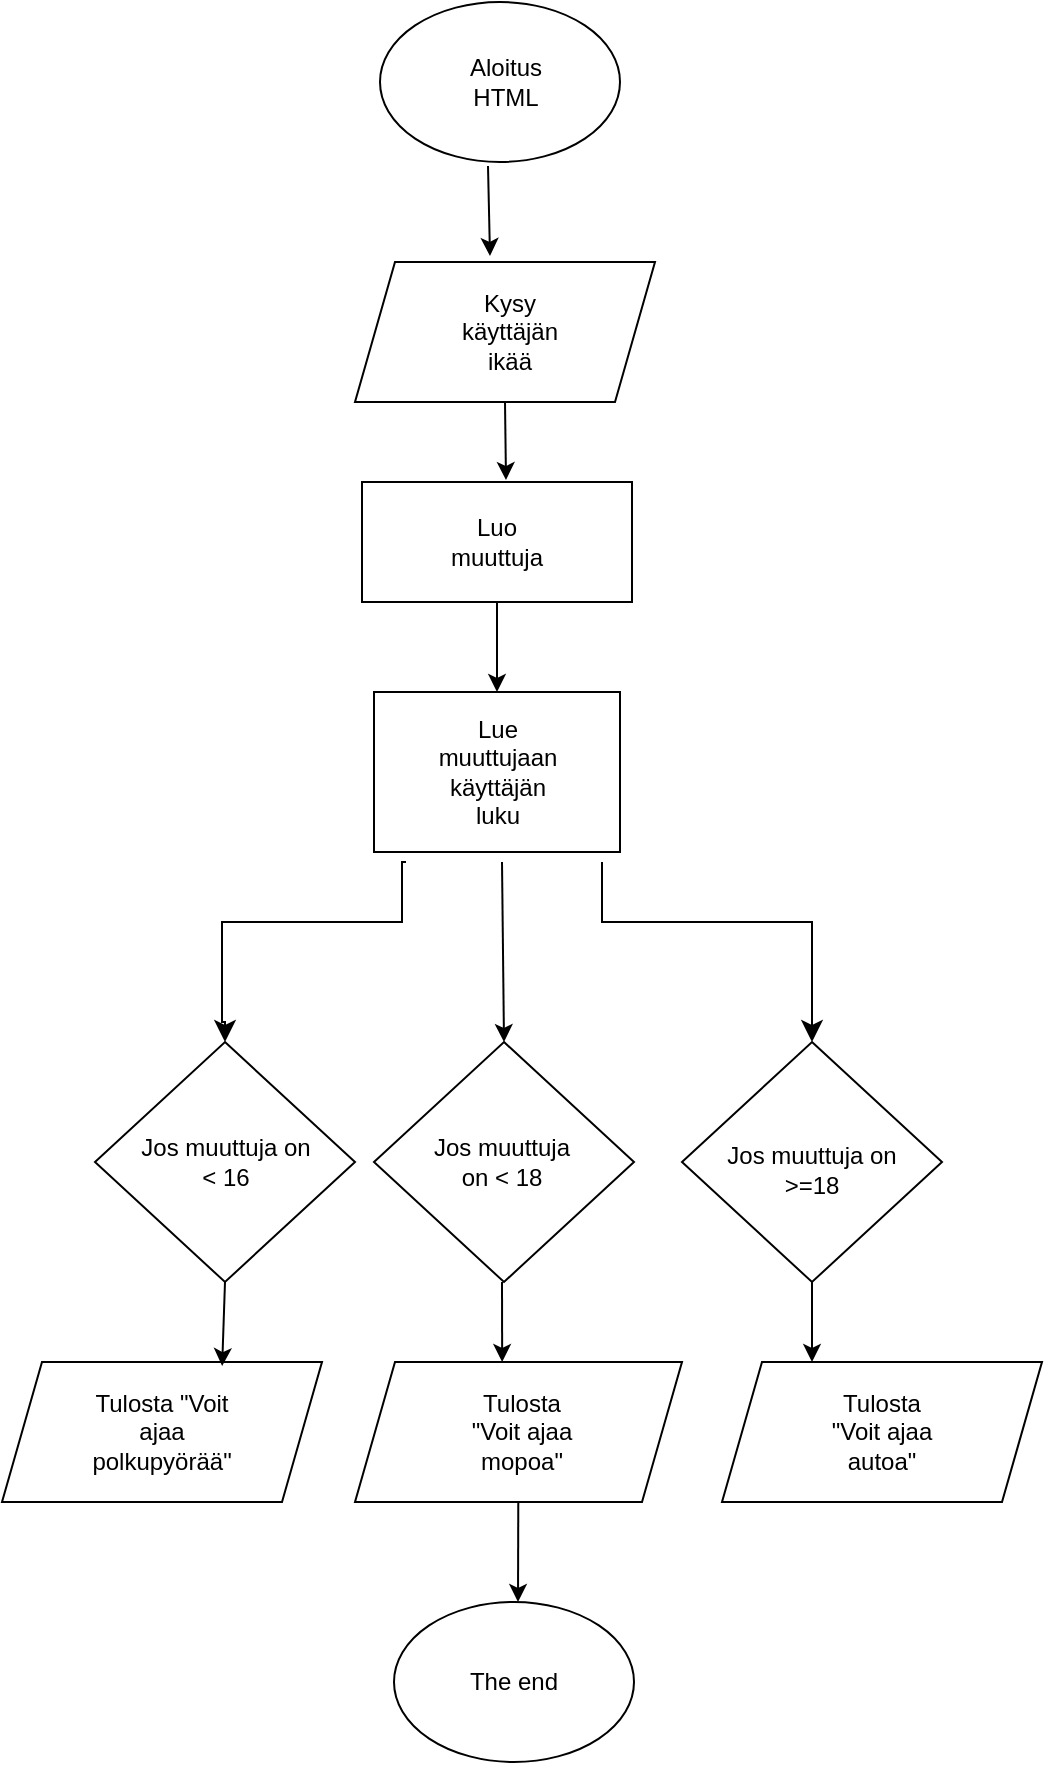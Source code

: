 <mxfile version="24.8.3">
  <diagram name="Sivu-1" id="LoDhr9hqAamY20WkS82y">
    <mxGraphModel dx="2074" dy="1095" grid="1" gridSize="10" guides="1" tooltips="1" connect="1" arrows="1" fold="1" page="1" pageScale="1" pageWidth="827" pageHeight="1169" math="0" shadow="0">
      <root>
        <mxCell id="0" />
        <mxCell id="1" parent="0" />
        <mxCell id="S9cgAQlEjRBFlRxogQdh-1" value="" style="ellipse;whiteSpace=wrap;html=1;" vertex="1" parent="1">
          <mxGeometry x="319" y="50" width="120" height="80" as="geometry" />
        </mxCell>
        <mxCell id="S9cgAQlEjRBFlRxogQdh-2" value="Aloitus HTML" style="text;html=1;align=center;verticalAlign=middle;whiteSpace=wrap;rounded=0;" vertex="1" parent="1">
          <mxGeometry x="351.5" y="75" width="60" height="30" as="geometry" />
        </mxCell>
        <mxCell id="S9cgAQlEjRBFlRxogQdh-3" value="" style="shape=parallelogram;perimeter=parallelogramPerimeter;whiteSpace=wrap;html=1;fixedSize=1;" vertex="1" parent="1">
          <mxGeometry x="306.5" y="180" width="150" height="70" as="geometry" />
        </mxCell>
        <mxCell id="S9cgAQlEjRBFlRxogQdh-4" value="Kysy käyttäjän ikää" style="text;html=1;align=center;verticalAlign=middle;whiteSpace=wrap;rounded=0;" vertex="1" parent="1">
          <mxGeometry x="354" y="200" width="60" height="30" as="geometry" />
        </mxCell>
        <mxCell id="S9cgAQlEjRBFlRxogQdh-5" value="&lt;div&gt;Luo &lt;br&gt;&lt;/div&gt;&lt;div&gt;muuttuja&lt;br&gt;&lt;/div&gt;" style="rounded=0;whiteSpace=wrap;html=1;" vertex="1" parent="1">
          <mxGeometry x="310" y="290" width="135" height="60" as="geometry" />
        </mxCell>
        <mxCell id="S9cgAQlEjRBFlRxogQdh-6" value="" style="rounded=0;whiteSpace=wrap;html=1;" vertex="1" parent="1">
          <mxGeometry x="316" y="395" width="123" height="80" as="geometry" />
        </mxCell>
        <mxCell id="S9cgAQlEjRBFlRxogQdh-7" value="Lue muuttujaan käyttäjän luku" style="text;html=1;align=center;verticalAlign=middle;whiteSpace=wrap;rounded=0;" vertex="1" parent="1">
          <mxGeometry x="347.5" y="420" width="60" height="30" as="geometry" />
        </mxCell>
        <mxCell id="S9cgAQlEjRBFlRxogQdh-9" value="" style="rhombus;whiteSpace=wrap;html=1;" vertex="1" parent="1">
          <mxGeometry x="176.5" y="570" width="130" height="120" as="geometry" />
        </mxCell>
        <mxCell id="S9cgAQlEjRBFlRxogQdh-11" value="&lt;div&gt;Jos muuttuja on &lt;br&gt;&lt;/div&gt;&lt;div&gt;&amp;lt; 16&lt;br&gt;&lt;/div&gt;" style="text;html=1;align=center;verticalAlign=middle;whiteSpace=wrap;rounded=0;" vertex="1" parent="1">
          <mxGeometry x="191.5" y="593.75" width="100" height="72.5" as="geometry" />
        </mxCell>
        <mxCell id="S9cgAQlEjRBFlRxogQdh-12" value="" style="rhombus;whiteSpace=wrap;html=1;" vertex="1" parent="1">
          <mxGeometry x="316" y="570" width="130" height="120" as="geometry" />
        </mxCell>
        <mxCell id="S9cgAQlEjRBFlRxogQdh-13" value="Jos muuttuja on &amp;lt; 18" style="text;html=1;align=center;verticalAlign=middle;whiteSpace=wrap;rounded=0;" vertex="1" parent="1">
          <mxGeometry x="340" y="615" width="80" height="30" as="geometry" />
        </mxCell>
        <mxCell id="S9cgAQlEjRBFlRxogQdh-14" style="edgeStyle=orthogonalEdgeStyle;rounded=0;orthogonalLoop=1;jettySize=auto;html=1;exitX=0.5;exitY=1;exitDx=0;exitDy=0;" edge="1" parent="1" source="S9cgAQlEjRBFlRxogQdh-12" target="S9cgAQlEjRBFlRxogQdh-12">
          <mxGeometry relative="1" as="geometry" />
        </mxCell>
        <mxCell id="S9cgAQlEjRBFlRxogQdh-15" value="" style="rhombus;whiteSpace=wrap;html=1;" vertex="1" parent="1">
          <mxGeometry x="470" y="570" width="130" height="120" as="geometry" />
        </mxCell>
        <mxCell id="S9cgAQlEjRBFlRxogQdh-16" value="Jos muuttuja on &amp;gt;=18" style="text;html=1;align=center;verticalAlign=middle;whiteSpace=wrap;rounded=0;" vertex="1" parent="1">
          <mxGeometry x="490" y="593.75" width="90" height="80" as="geometry" />
        </mxCell>
        <mxCell id="S9cgAQlEjRBFlRxogQdh-26" value="" style="shape=parallelogram;perimeter=parallelogramPerimeter;whiteSpace=wrap;html=1;fixedSize=1;" vertex="1" parent="1">
          <mxGeometry x="130" y="730" width="160" height="70" as="geometry" />
        </mxCell>
        <mxCell id="S9cgAQlEjRBFlRxogQdh-27" value="" style="shape=parallelogram;perimeter=parallelogramPerimeter;whiteSpace=wrap;html=1;fixedSize=1;" vertex="1" parent="1">
          <mxGeometry x="306.5" y="730" width="163.5" height="70" as="geometry" />
        </mxCell>
        <mxCell id="S9cgAQlEjRBFlRxogQdh-28" value="" style="shape=parallelogram;perimeter=parallelogramPerimeter;whiteSpace=wrap;html=1;fixedSize=1;" vertex="1" parent="1">
          <mxGeometry x="490" y="730" width="160" height="70" as="geometry" />
        </mxCell>
        <mxCell id="S9cgAQlEjRBFlRxogQdh-29" value="Tulosta &quot;Voit ajaa polkupyörää&quot;" style="text;html=1;align=center;verticalAlign=middle;whiteSpace=wrap;rounded=0;" vertex="1" parent="1">
          <mxGeometry x="180" y="750" width="60" height="30" as="geometry" />
        </mxCell>
        <mxCell id="S9cgAQlEjRBFlRxogQdh-32" value="Tulosta &quot;Voit ajaa mopoa&quot;" style="text;html=1;align=center;verticalAlign=middle;whiteSpace=wrap;rounded=0;" vertex="1" parent="1">
          <mxGeometry x="360" y="750" width="60" height="30" as="geometry" />
        </mxCell>
        <mxCell id="S9cgAQlEjRBFlRxogQdh-33" value="Tulosta &quot;Voit ajaa autoa&quot;" style="text;html=1;align=center;verticalAlign=middle;whiteSpace=wrap;rounded=0;" vertex="1" parent="1">
          <mxGeometry x="540" y="750" width="60" height="30" as="geometry" />
        </mxCell>
        <mxCell id="S9cgAQlEjRBFlRxogQdh-38" value="" style="ellipse;whiteSpace=wrap;html=1;" vertex="1" parent="1">
          <mxGeometry x="326" y="850" width="120" height="80" as="geometry" />
        </mxCell>
        <mxCell id="S9cgAQlEjRBFlRxogQdh-39" value="The end" style="text;html=1;align=center;verticalAlign=middle;whiteSpace=wrap;rounded=0;" vertex="1" parent="1">
          <mxGeometry x="356" y="875" width="60" height="30" as="geometry" />
        </mxCell>
        <mxCell id="S9cgAQlEjRBFlRxogQdh-41" value="" style="edgeStyle=none;orthogonalLoop=1;jettySize=auto;html=1;rounded=0;exitX=0.5;exitY=1;exitDx=0;exitDy=0;" edge="1" parent="1" source="S9cgAQlEjRBFlRxogQdh-3">
          <mxGeometry width="100" relative="1" as="geometry">
            <mxPoint x="390" y="260" as="sourcePoint" />
            <mxPoint x="382" y="289" as="targetPoint" />
            <Array as="points" />
          </mxGeometry>
        </mxCell>
        <mxCell id="S9cgAQlEjRBFlRxogQdh-44" value="" style="edgeStyle=none;orthogonalLoop=1;jettySize=auto;html=1;rounded=0;exitX=0.5;exitY=1;exitDx=0;exitDy=0;entryX=0.5;entryY=0;entryDx=0;entryDy=0;" edge="1" parent="1" source="S9cgAQlEjRBFlRxogQdh-5" target="S9cgAQlEjRBFlRxogQdh-6">
          <mxGeometry width="100" relative="1" as="geometry">
            <mxPoint x="320" y="370" as="sourcePoint" />
            <mxPoint x="420" y="370" as="targetPoint" />
            <Array as="points" />
          </mxGeometry>
        </mxCell>
        <mxCell id="S9cgAQlEjRBFlRxogQdh-48" value="" style="edgeStyle=none;orthogonalLoop=1;jettySize=auto;html=1;rounded=0;exitX=0.45;exitY=1.025;exitDx=0;exitDy=0;exitPerimeter=0;entryX=0.45;entryY=-0.043;entryDx=0;entryDy=0;entryPerimeter=0;" edge="1" parent="1" source="S9cgAQlEjRBFlRxogQdh-1" target="S9cgAQlEjRBFlRxogQdh-3">
          <mxGeometry width="100" relative="1" as="geometry">
            <mxPoint x="310" y="150" as="sourcePoint" />
            <mxPoint x="410" y="150" as="targetPoint" />
            <Array as="points" />
          </mxGeometry>
        </mxCell>
        <mxCell id="S9cgAQlEjRBFlRxogQdh-50" value="" style="edgeStyle=segmentEdgeStyle;endArrow=classic;html=1;curved=0;rounded=0;endSize=8;startSize=8;sourcePerimeterSpacing=0;targetPerimeterSpacing=0;entryX=0.5;entryY=0;entryDx=0;entryDy=0;" edge="1" parent="1" target="S9cgAQlEjRBFlRxogQdh-9">
          <mxGeometry width="100" relative="1" as="geometry">
            <mxPoint x="332" y="480" as="sourcePoint" />
            <mxPoint x="250" y="560" as="targetPoint" />
            <Array as="points">
              <mxPoint x="330" y="480" />
              <mxPoint x="330" y="510" />
              <mxPoint x="240" y="510" />
              <mxPoint x="240" y="560" />
              <mxPoint x="242" y="560" />
            </Array>
          </mxGeometry>
        </mxCell>
        <mxCell id="S9cgAQlEjRBFlRxogQdh-52" value="" style="edgeStyle=none;orthogonalLoop=1;jettySize=auto;html=1;rounded=0;entryX=0.5;entryY=0;entryDx=0;entryDy=0;" edge="1" parent="1" target="S9cgAQlEjRBFlRxogQdh-12">
          <mxGeometry width="100" relative="1" as="geometry">
            <mxPoint x="380" y="480" as="sourcePoint" />
            <mxPoint x="380" y="550" as="targetPoint" />
            <Array as="points" />
          </mxGeometry>
        </mxCell>
        <mxCell id="S9cgAQlEjRBFlRxogQdh-56" value="" style="edgeStyle=segmentEdgeStyle;endArrow=classic;html=1;curved=0;rounded=0;endSize=8;startSize=8;sourcePerimeterSpacing=0;targetPerimeterSpacing=0;entryX=0.5;entryY=0;entryDx=0;entryDy=0;" edge="1" parent="1" target="S9cgAQlEjRBFlRxogQdh-15">
          <mxGeometry width="100" relative="1" as="geometry">
            <mxPoint x="430" y="480" as="sourcePoint" />
            <mxPoint x="530" y="550" as="targetPoint" />
            <Array as="points">
              <mxPoint x="430" y="510" />
              <mxPoint x="535" y="510" />
            </Array>
          </mxGeometry>
        </mxCell>
        <mxCell id="S9cgAQlEjRBFlRxogQdh-71" value="" style="edgeStyle=none;orthogonalLoop=1;jettySize=auto;html=1;rounded=0;exitX=0.5;exitY=1;exitDx=0;exitDy=0;entryX=0.688;entryY=0.029;entryDx=0;entryDy=0;entryPerimeter=0;" edge="1" parent="1" source="S9cgAQlEjRBFlRxogQdh-9" target="S9cgAQlEjRBFlRxogQdh-26">
          <mxGeometry width="100" relative="1" as="geometry">
            <mxPoint x="180" y="700" as="sourcePoint" />
            <mxPoint x="240" y="720" as="targetPoint" />
            <Array as="points" />
          </mxGeometry>
        </mxCell>
        <mxCell id="S9cgAQlEjRBFlRxogQdh-73" value="" style="edgeStyle=none;orthogonalLoop=1;jettySize=auto;html=1;rounded=0;entryX=0.45;entryY=0;entryDx=0;entryDy=0;entryPerimeter=0;" edge="1" parent="1" target="S9cgAQlEjRBFlRxogQdh-27">
          <mxGeometry width="100" relative="1" as="geometry">
            <mxPoint x="380" y="690" as="sourcePoint" />
            <mxPoint x="430" y="710" as="targetPoint" />
            <Array as="points" />
          </mxGeometry>
        </mxCell>
        <mxCell id="S9cgAQlEjRBFlRxogQdh-75" value="" style="edgeStyle=none;orthogonalLoop=1;jettySize=auto;html=1;rounded=0;exitX=0.5;exitY=1;exitDx=0;exitDy=0;" edge="1" parent="1" source="S9cgAQlEjRBFlRxogQdh-15">
          <mxGeometry width="100" relative="1" as="geometry">
            <mxPoint x="500" y="700" as="sourcePoint" />
            <mxPoint x="535" y="730" as="targetPoint" />
            <Array as="points" />
          </mxGeometry>
        </mxCell>
        <mxCell id="S9cgAQlEjRBFlRxogQdh-76" value="" style="edgeStyle=none;orthogonalLoop=1;jettySize=auto;html=1;rounded=0;" edge="1" parent="1" source="S9cgAQlEjRBFlRxogQdh-27">
          <mxGeometry width="100" relative="1" as="geometry">
            <mxPoint x="388" y="803" as="sourcePoint" />
            <mxPoint x="388" y="850" as="targetPoint" />
            <Array as="points" />
          </mxGeometry>
        </mxCell>
      </root>
    </mxGraphModel>
  </diagram>
</mxfile>
